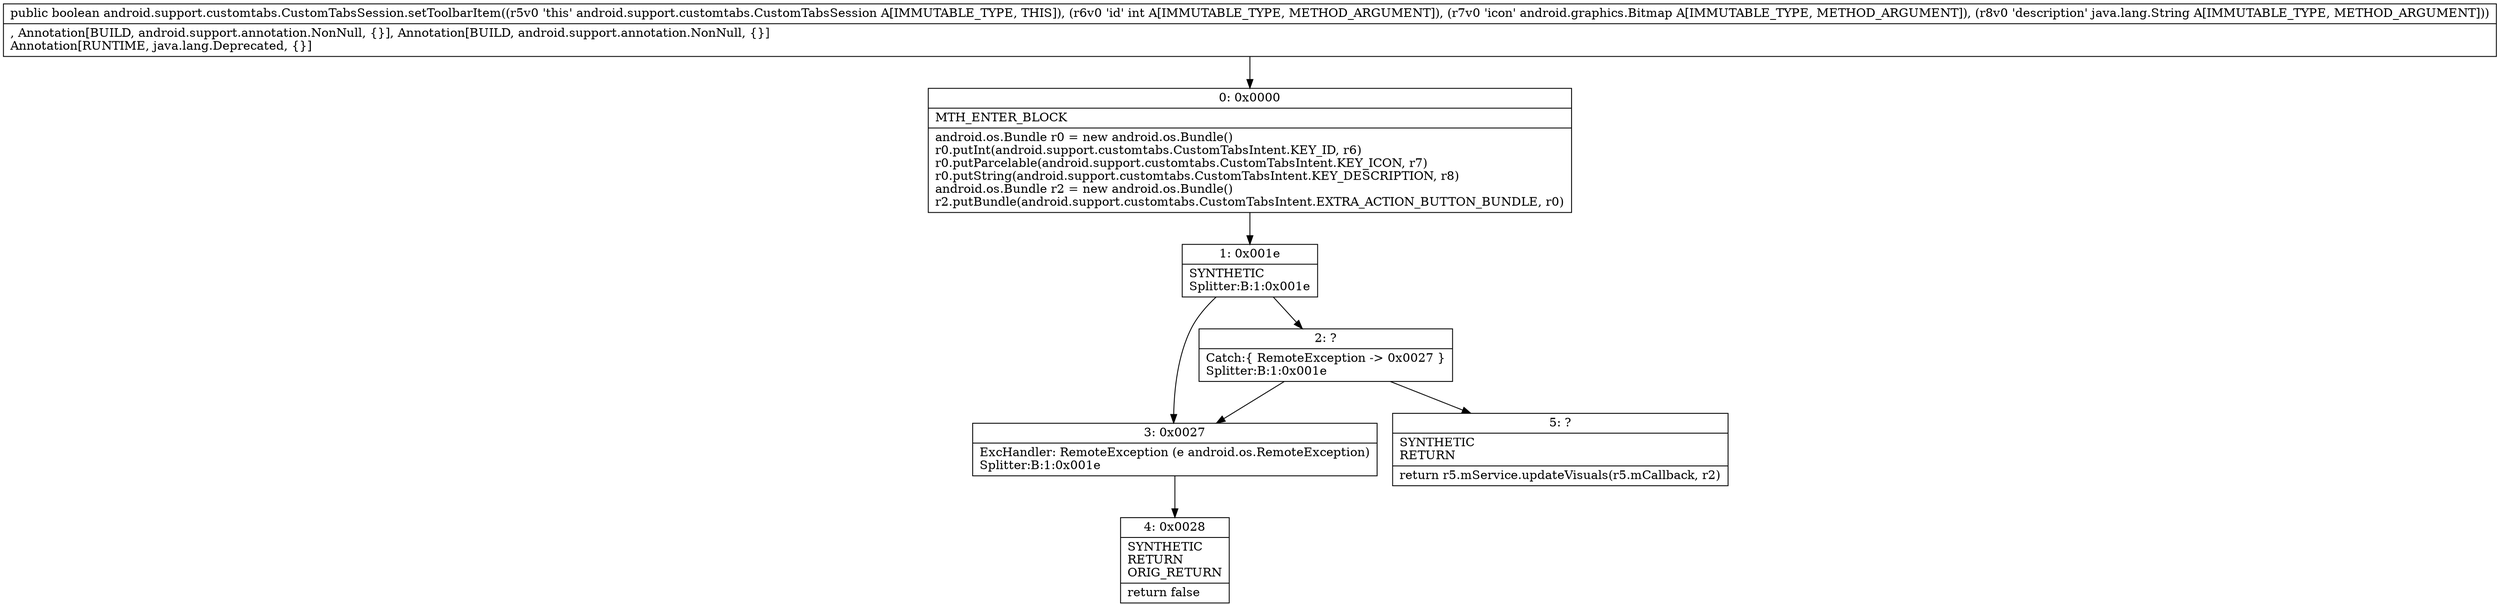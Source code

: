 digraph "CFG forandroid.support.customtabs.CustomTabsSession.setToolbarItem(ILandroid\/graphics\/Bitmap;Ljava\/lang\/String;)Z" {
Node_0 [shape=record,label="{0\:\ 0x0000|MTH_ENTER_BLOCK\l|android.os.Bundle r0 = new android.os.Bundle()\lr0.putInt(android.support.customtabs.CustomTabsIntent.KEY_ID, r6)\lr0.putParcelable(android.support.customtabs.CustomTabsIntent.KEY_ICON, r7)\lr0.putString(android.support.customtabs.CustomTabsIntent.KEY_DESCRIPTION, r8)\landroid.os.Bundle r2 = new android.os.Bundle()\lr2.putBundle(android.support.customtabs.CustomTabsIntent.EXTRA_ACTION_BUTTON_BUNDLE, r0)\l}"];
Node_1 [shape=record,label="{1\:\ 0x001e|SYNTHETIC\lSplitter:B:1:0x001e\l}"];
Node_2 [shape=record,label="{2\:\ ?|Catch:\{ RemoteException \-\> 0x0027 \}\lSplitter:B:1:0x001e\l}"];
Node_3 [shape=record,label="{3\:\ 0x0027|ExcHandler: RemoteException (e android.os.RemoteException)\lSplitter:B:1:0x001e\l}"];
Node_4 [shape=record,label="{4\:\ 0x0028|SYNTHETIC\lRETURN\lORIG_RETURN\l|return false\l}"];
Node_5 [shape=record,label="{5\:\ ?|SYNTHETIC\lRETURN\l|return r5.mService.updateVisuals(r5.mCallback, r2)\l}"];
MethodNode[shape=record,label="{public boolean android.support.customtabs.CustomTabsSession.setToolbarItem((r5v0 'this' android.support.customtabs.CustomTabsSession A[IMMUTABLE_TYPE, THIS]), (r6v0 'id' int A[IMMUTABLE_TYPE, METHOD_ARGUMENT]), (r7v0 'icon' android.graphics.Bitmap A[IMMUTABLE_TYPE, METHOD_ARGUMENT]), (r8v0 'description' java.lang.String A[IMMUTABLE_TYPE, METHOD_ARGUMENT]))  | , Annotation[BUILD, android.support.annotation.NonNull, \{\}], Annotation[BUILD, android.support.annotation.NonNull, \{\}]\lAnnotation[RUNTIME, java.lang.Deprecated, \{\}]\l}"];
MethodNode -> Node_0;
Node_0 -> Node_1;
Node_1 -> Node_2;
Node_1 -> Node_3;
Node_2 -> Node_3;
Node_2 -> Node_5;
Node_3 -> Node_4;
}


